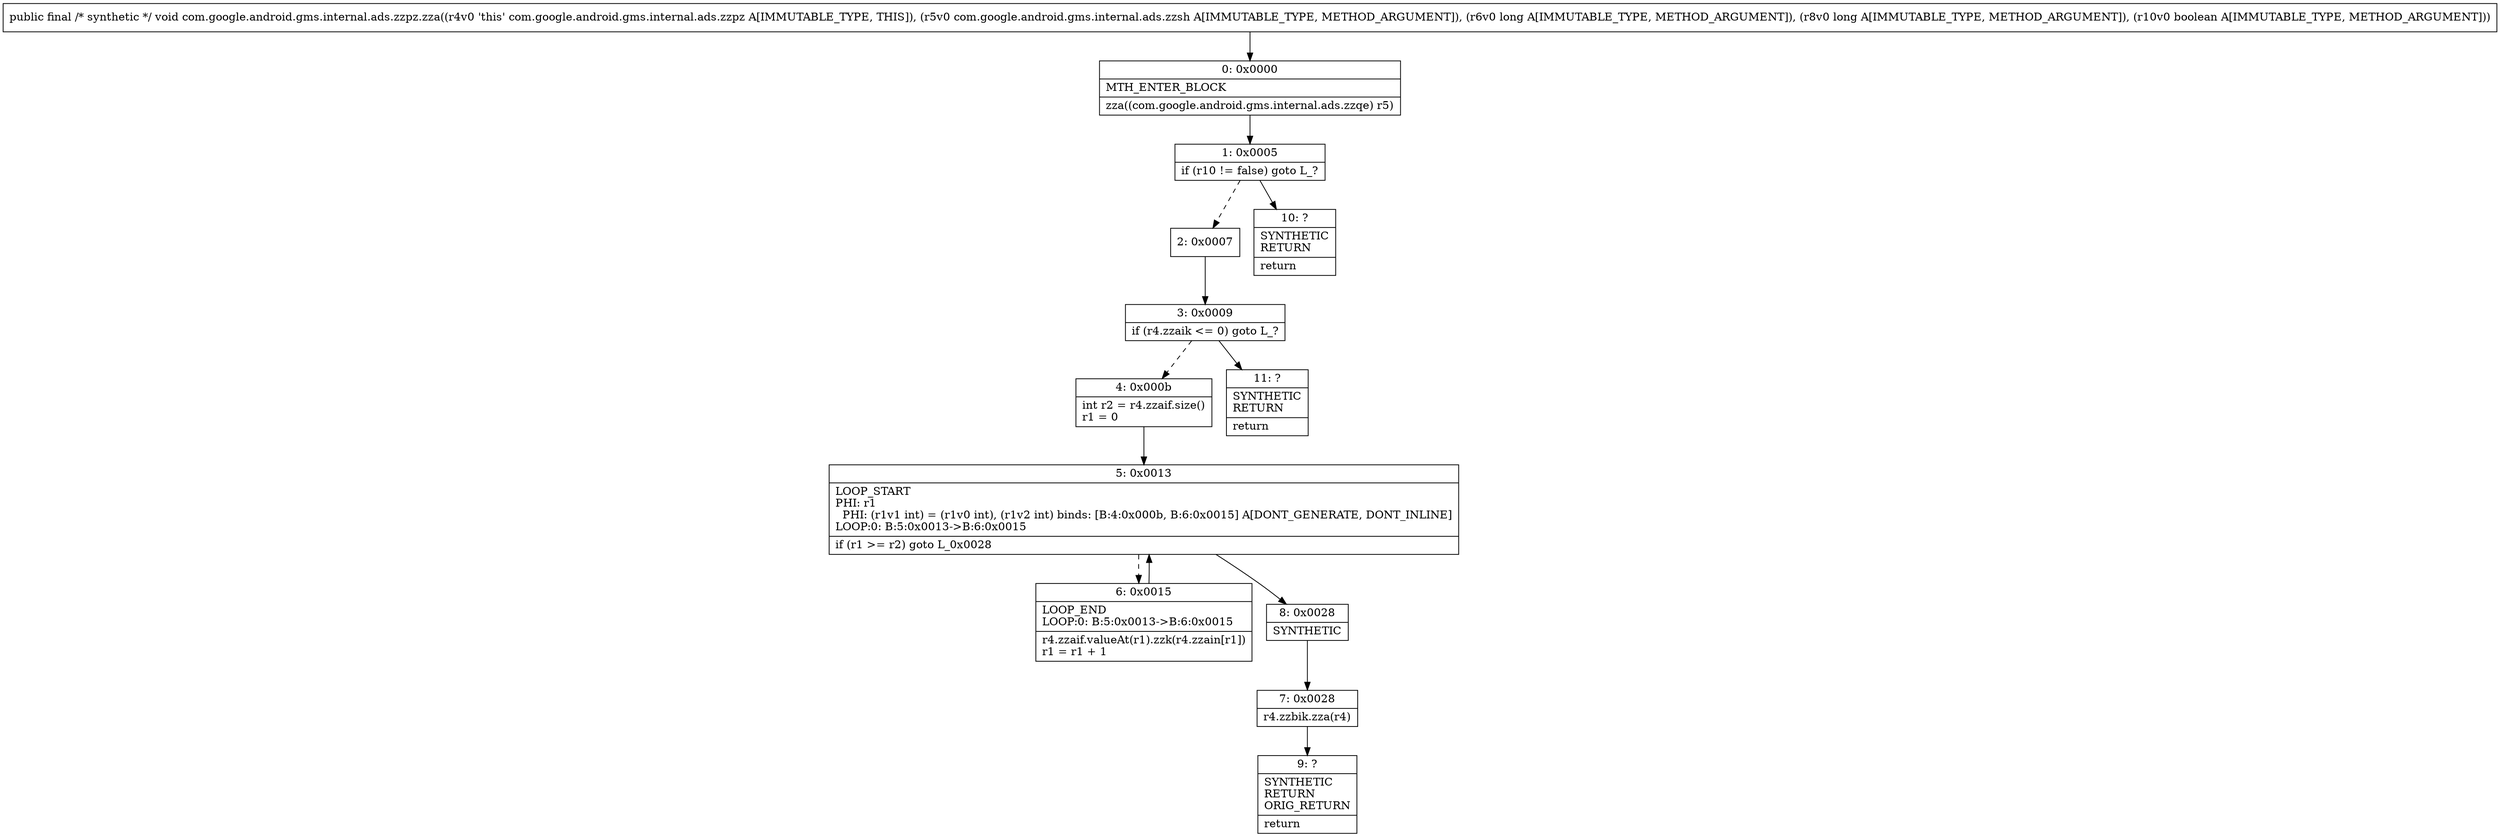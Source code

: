 digraph "CFG forcom.google.android.gms.internal.ads.zzpz.zza(Lcom\/google\/android\/gms\/internal\/ads\/zzsh;JJZ)V" {
Node_0 [shape=record,label="{0\:\ 0x0000|MTH_ENTER_BLOCK\l|zza((com.google.android.gms.internal.ads.zzqe) r5)\l}"];
Node_1 [shape=record,label="{1\:\ 0x0005|if (r10 != false) goto L_?\l}"];
Node_2 [shape=record,label="{2\:\ 0x0007}"];
Node_3 [shape=record,label="{3\:\ 0x0009|if (r4.zzaik \<= 0) goto L_?\l}"];
Node_4 [shape=record,label="{4\:\ 0x000b|int r2 = r4.zzaif.size()\lr1 = 0\l}"];
Node_5 [shape=record,label="{5\:\ 0x0013|LOOP_START\lPHI: r1 \l  PHI: (r1v1 int) = (r1v0 int), (r1v2 int) binds: [B:4:0x000b, B:6:0x0015] A[DONT_GENERATE, DONT_INLINE]\lLOOP:0: B:5:0x0013\-\>B:6:0x0015\l|if (r1 \>= r2) goto L_0x0028\l}"];
Node_6 [shape=record,label="{6\:\ 0x0015|LOOP_END\lLOOP:0: B:5:0x0013\-\>B:6:0x0015\l|r4.zzaif.valueAt(r1).zzk(r4.zzain[r1])\lr1 = r1 + 1\l}"];
Node_7 [shape=record,label="{7\:\ 0x0028|r4.zzbik.zza(r4)\l}"];
Node_8 [shape=record,label="{8\:\ 0x0028|SYNTHETIC\l}"];
Node_9 [shape=record,label="{9\:\ ?|SYNTHETIC\lRETURN\lORIG_RETURN\l|return\l}"];
Node_10 [shape=record,label="{10\:\ ?|SYNTHETIC\lRETURN\l|return\l}"];
Node_11 [shape=record,label="{11\:\ ?|SYNTHETIC\lRETURN\l|return\l}"];
MethodNode[shape=record,label="{public final \/* synthetic *\/ void com.google.android.gms.internal.ads.zzpz.zza((r4v0 'this' com.google.android.gms.internal.ads.zzpz A[IMMUTABLE_TYPE, THIS]), (r5v0 com.google.android.gms.internal.ads.zzsh A[IMMUTABLE_TYPE, METHOD_ARGUMENT]), (r6v0 long A[IMMUTABLE_TYPE, METHOD_ARGUMENT]), (r8v0 long A[IMMUTABLE_TYPE, METHOD_ARGUMENT]), (r10v0 boolean A[IMMUTABLE_TYPE, METHOD_ARGUMENT])) }"];
MethodNode -> Node_0;
Node_0 -> Node_1;
Node_1 -> Node_2[style=dashed];
Node_1 -> Node_10;
Node_2 -> Node_3;
Node_3 -> Node_4[style=dashed];
Node_3 -> Node_11;
Node_4 -> Node_5;
Node_5 -> Node_6[style=dashed];
Node_5 -> Node_8;
Node_6 -> Node_5;
Node_7 -> Node_9;
Node_8 -> Node_7;
}

